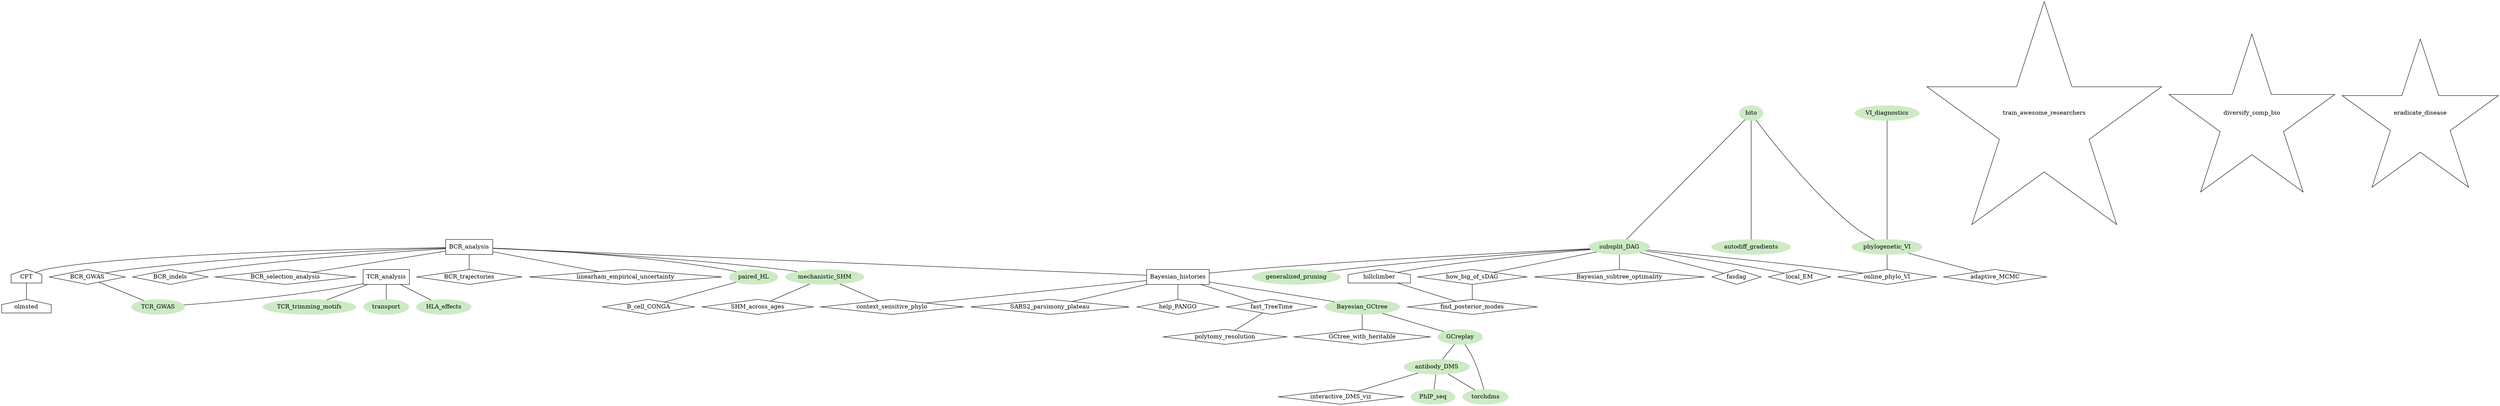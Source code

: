 graph {
    overlap=false
    node[colorscheme="set312"]

    // active
        Bayesian_GCtree                         [style="filled";color=11]
        GCreplay                                [style="filled";color=11]
        HLA_effects                             [style="filled";color=11]
        PhIP_seq                                [style="filled";color=11]
        TCR_GWAS                                [style="filled";color=11]
        TCR_trimming_motifs                     [style="filled";color=11]
        bito                                    [style="filled";color=11]
        autodiff_gradients                      [style="filled";color=11]
        generalized_pruning                     [style="filled";color=11]
        mechanistic_SHM                         [style="filled";color=11]
        paired_HL                               [style="filled";color=11]
        phylogenetic_VI                         [style="filled";color=11]
        antibody_DMS                            [style="filled";color=11]
        subsplit_DAG                            [style="filled";color=11]
        torchdms                                [style="filled";color=11]
        transport                               [style="filled";color=11]
        VI_diagnostics                          [style="filled";color=11]

    // ** dormant **
        CFT                                     [shape="house"]
        hillclimber                             [shape="house"]
        olmsted                                 [shape="house"]

    // ** Future **
    // Biologist
        BCR_GWAS                                [shape="diamond"]
    // Biologist-computational
        BCR_indels                              [shape="diamond"]
        BCR_selection_analysis                  [shape="diamond"]
        BCR_trajectories                        [shape="diamond"]
        B_cell_CONGA                            [shape="diamond"]
        context_sensitive_phylo                 [shape="diamond"]
        interactive_DMS_viz                     [shape="diamond"]
        SHM_across_ages                         [shape="diamond"]
        linearham_empirical_uncertainty         [shape="diamond"]
    // Phylogenetics
        // How does the Bayesian posterior distribution change when a taxon is added to the tree?
        // (Note that some people use "rogue" to mean "wandering".)
        Bayesian_subtree_optimality             [shape="diamond"]
        SARS2_parsimony_plateau                 [shape="diamond"]
        // Develop NJ and parsimony approaches to reconstructing the sDAG.
        // What is NJp? https://paperpile.com/shared/QJm8XP
        // See https://ieeexplore.ieee.org/abstract/document/8404978
        // https://paperpile.com/shared/TaDKjP
        fasdag                                  [shape="diamond"]
        // Can we do something to quickly find posterior modes?
        find_posterior_modes                    [shape="diamond"]
        // What sort of tooling would actually help PANGO do their job better?
        help_PANGO                              [shape="diamond"]
    // Phylogenetics, with hard math
        GCtree_with_heritable                   [shape="diamond"]
        local_EM                                [shape="diamond"]
        fast_TreeTime                           [shape="diamond"]
    // Phylogenetics, with hard coding
        adaptive_MCMC                           [shape="diamond"]
        // How big of a subsplit DAG is actually required to get reasonable estimates (with uncertaintly quantification) of key parameters?
        how_big_of_sDAG                         [shape="diamond"]
        online_phylo_VI                         [shape="diamond"]
        polytomy_resolution                     [shape="diamond"]

    // ** topics **
        BCR_analysis                            [shape="rectangle"]
        Bayesian_histories                      [shape="rectangle"]
        TCR_analysis                            [shape="rectangle"]

    // ** bigger-picture **
        train_awesome_researchers               [shape="star"]
        diversify_comp_bio                      [shape="star"]
        eradicate_disease                       [shape="star"]

    // edges
    phylogenetic_VI -- adaptive_MCMC
    bito -- phylogenetic_VI
    VI_diagnostics -- phylogenetic_VI
    bito -- autodiff_gradients
    bito -- subsplit_DAG
    phylogenetic_VI -- online_phylo_VI
    subsplit_DAG -- online_phylo_VI
    subsplit_DAG -- hillclimber
    subsplit_DAG -- generalized_pruning
    subsplit_DAG -- local_EM
    subsplit_DAG -- Bayesian_histories
    subsplit_DAG -- how_big_of_sDAG
    subsplit_DAG -- Bayesian_subtree_optimality
    subsplit_DAG -- fasdag
    hillclimber -- find_posterior_modes
    how_big_of_sDAG -- find_posterior_modes
    Bayesian_histories -- context_sensitive_phylo
    Bayesian_histories -- Bayesian_GCtree
    Bayesian_histories -- SARS2_parsimony_plateau
    Bayesian_histories -- help_PANGO
    Bayesian_histories -- fast_TreeTime
    fast_TreeTime -- polytomy_resolution
    Bayesian_GCtree -- GCreplay
    Bayesian_GCtree -- GCtree_with_heritable
    GCreplay -- torchdms
    GCreplay -- antibody_DMS
    antibody_DMS -- torchdms
    antibody_DMS -- PhIP_seq
    antibody_DMS -- interactive_DMS_viz
    BCR_analysis -- BCR_selection_analysis
    BCR_analysis -- BCR_trajectories
    BCR_analysis -- BCR_indels
    BCR_analysis -- Bayesian_histories
    BCR_analysis -- paired_HL
    BCR_analysis -- CFT
    BCR_analysis -- linearham_empirical_uncertainty
    CFT -- olmsted
    BCR_analysis -- mechanistic_SHM
    mechanistic_SHM -- SHM_across_ages
    BCR_analysis -- BCR_GWAS
    BCR_GWAS -- TCR_GWAS
    TCR_analysis -- TCR_GWAS
    TCR_analysis -- HLA_effects
    TCR_analysis -- transport
    TCR_analysis -- TCR_trimming_motifs
    mechanistic_SHM -- context_sensitive_phylo
    paired_HL -- B_cell_CONGA
}
